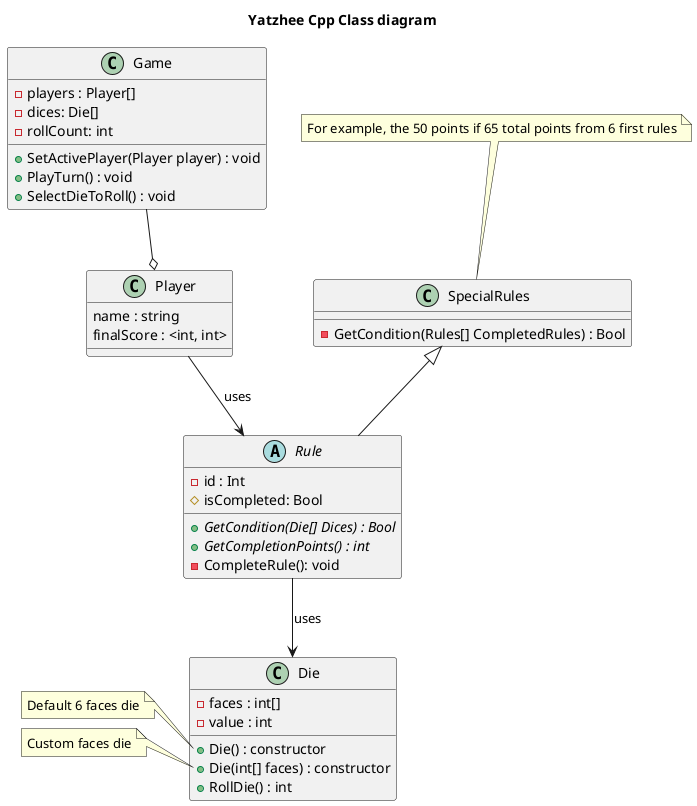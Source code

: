 @startuml class

title Yatzhee Cpp Class diagram

class Die {
    - faces : int[]
    - value : int
    + Die() : constructor
    + Die(int[] faces) : constructor
    + RollDie() : int
}

note left of Die::Die()
    Default 6 faces die
end note

note left of Die::"Die(int[] faces)"
    Custom faces die
end note

abstract Rule {
    - id : Int
    # isCompleted: Bool
    + {abstract} GetCondition(Die[] Dices) : Bool
    + {abstract} GetCompletionPoints() : int
    - CompleteRule(): void
}

class SpecialRules {
    - GetCondition(Rules[] CompletedRules) : Bool
}

note top of SpecialRules
    For example, the 50 points if 65 total points from 6 first rules
end note

Class Player {
    name : string
    finalScore : <int, int>
} 

note left of Player::score
    Dictionnary to kept track of Rules and points
end note

Class Game {
    - players : Player[]
    - dices: Die[]
    - rollCount: int
    + SetActivePlayer(Player player) : void
    + PlayTurn() : void
    + SelectDieToRoll() : void
}

SpecialRules <|-- Rule
Player --> Rule : uses 
Game --o Player
Rule --> Die : uses

@enduml